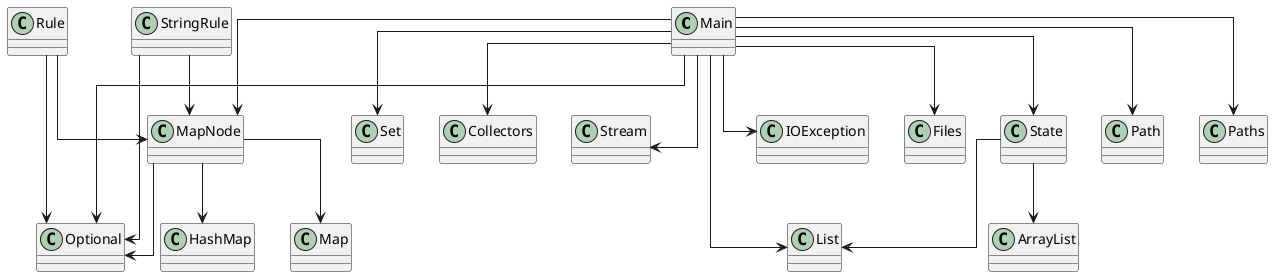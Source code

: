 @startuml
skinparam linetype ortho
class Main
Main --> MapNode
Main --> State
Main --> IOException
Main --> Files
Main --> Path
Main --> Paths
Main --> List
Main --> Optional
Main --> Set
Main --> Collectors
Main --> Stream
class Rule
Rule --> MapNode
Rule --> Optional
class MapNode
MapNode --> HashMap
MapNode --> Map
MapNode --> Optional
class State
State --> ArrayList
State --> List
class StringRule
StringRule --> MapNode
StringRule --> Optional
@enduml

